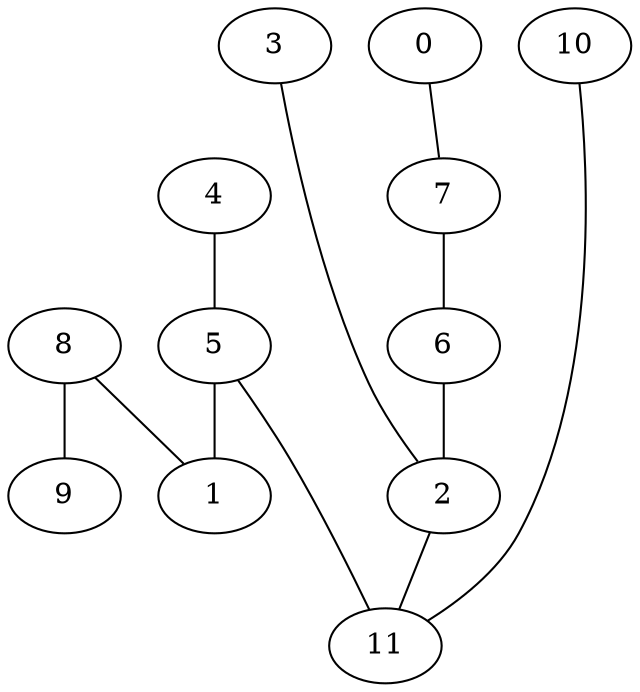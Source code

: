 strict graph {


	"8" [  weight=0 ];

	"8" -- "1" [  weight=0 ];

	"8" -- "9" [  weight=0 ];

	"4" [  weight=0 ];

	"4" -- "5" [  weight=0 ];

	"5" [  weight=0 ];

	"5" -- "11" [  weight=0 ];

	"5" -- "1" [  weight=0 ];

	"5" -- "4" [  weight=0 ];

	"7" [  weight=0 ];

	"7" [  weight=0 ];

	"7" -- "6" [  weight=0 ];

	"6" [  weight=0 ];

	"6" -- "2" [  weight=0 ];

	"6" -- "7" [  weight=0 ];

	"3" [  weight=0 ];

	"3" -- "2" [  weight=0 ];

	"10" [  weight=0 ];

	"10" -- "11" [  weight=0 ];

	"9" [  weight=0 ];

	"9" -- "8" [  weight=0 ];

	"0" [  weight=0 ];

	"0" -- "7" [  weight=0 ];

	"2" [  weight=0 ];

	"2" -- "3" [  weight=0 ];

	"2" -- "11" [  weight=0 ];

	"2" -- "6" [  weight=0 ];

	"11" [  weight=0 ];

	"11" -- "2" [  weight=0 ];

	"11" -- "5" [  weight=0 ];

	"11" -- "10" [  weight=0 ];

	"1" [  weight=0 ];

	"1" -- "5" [  weight=0 ];

	"1" -- "8" [  weight=0 ];

}
